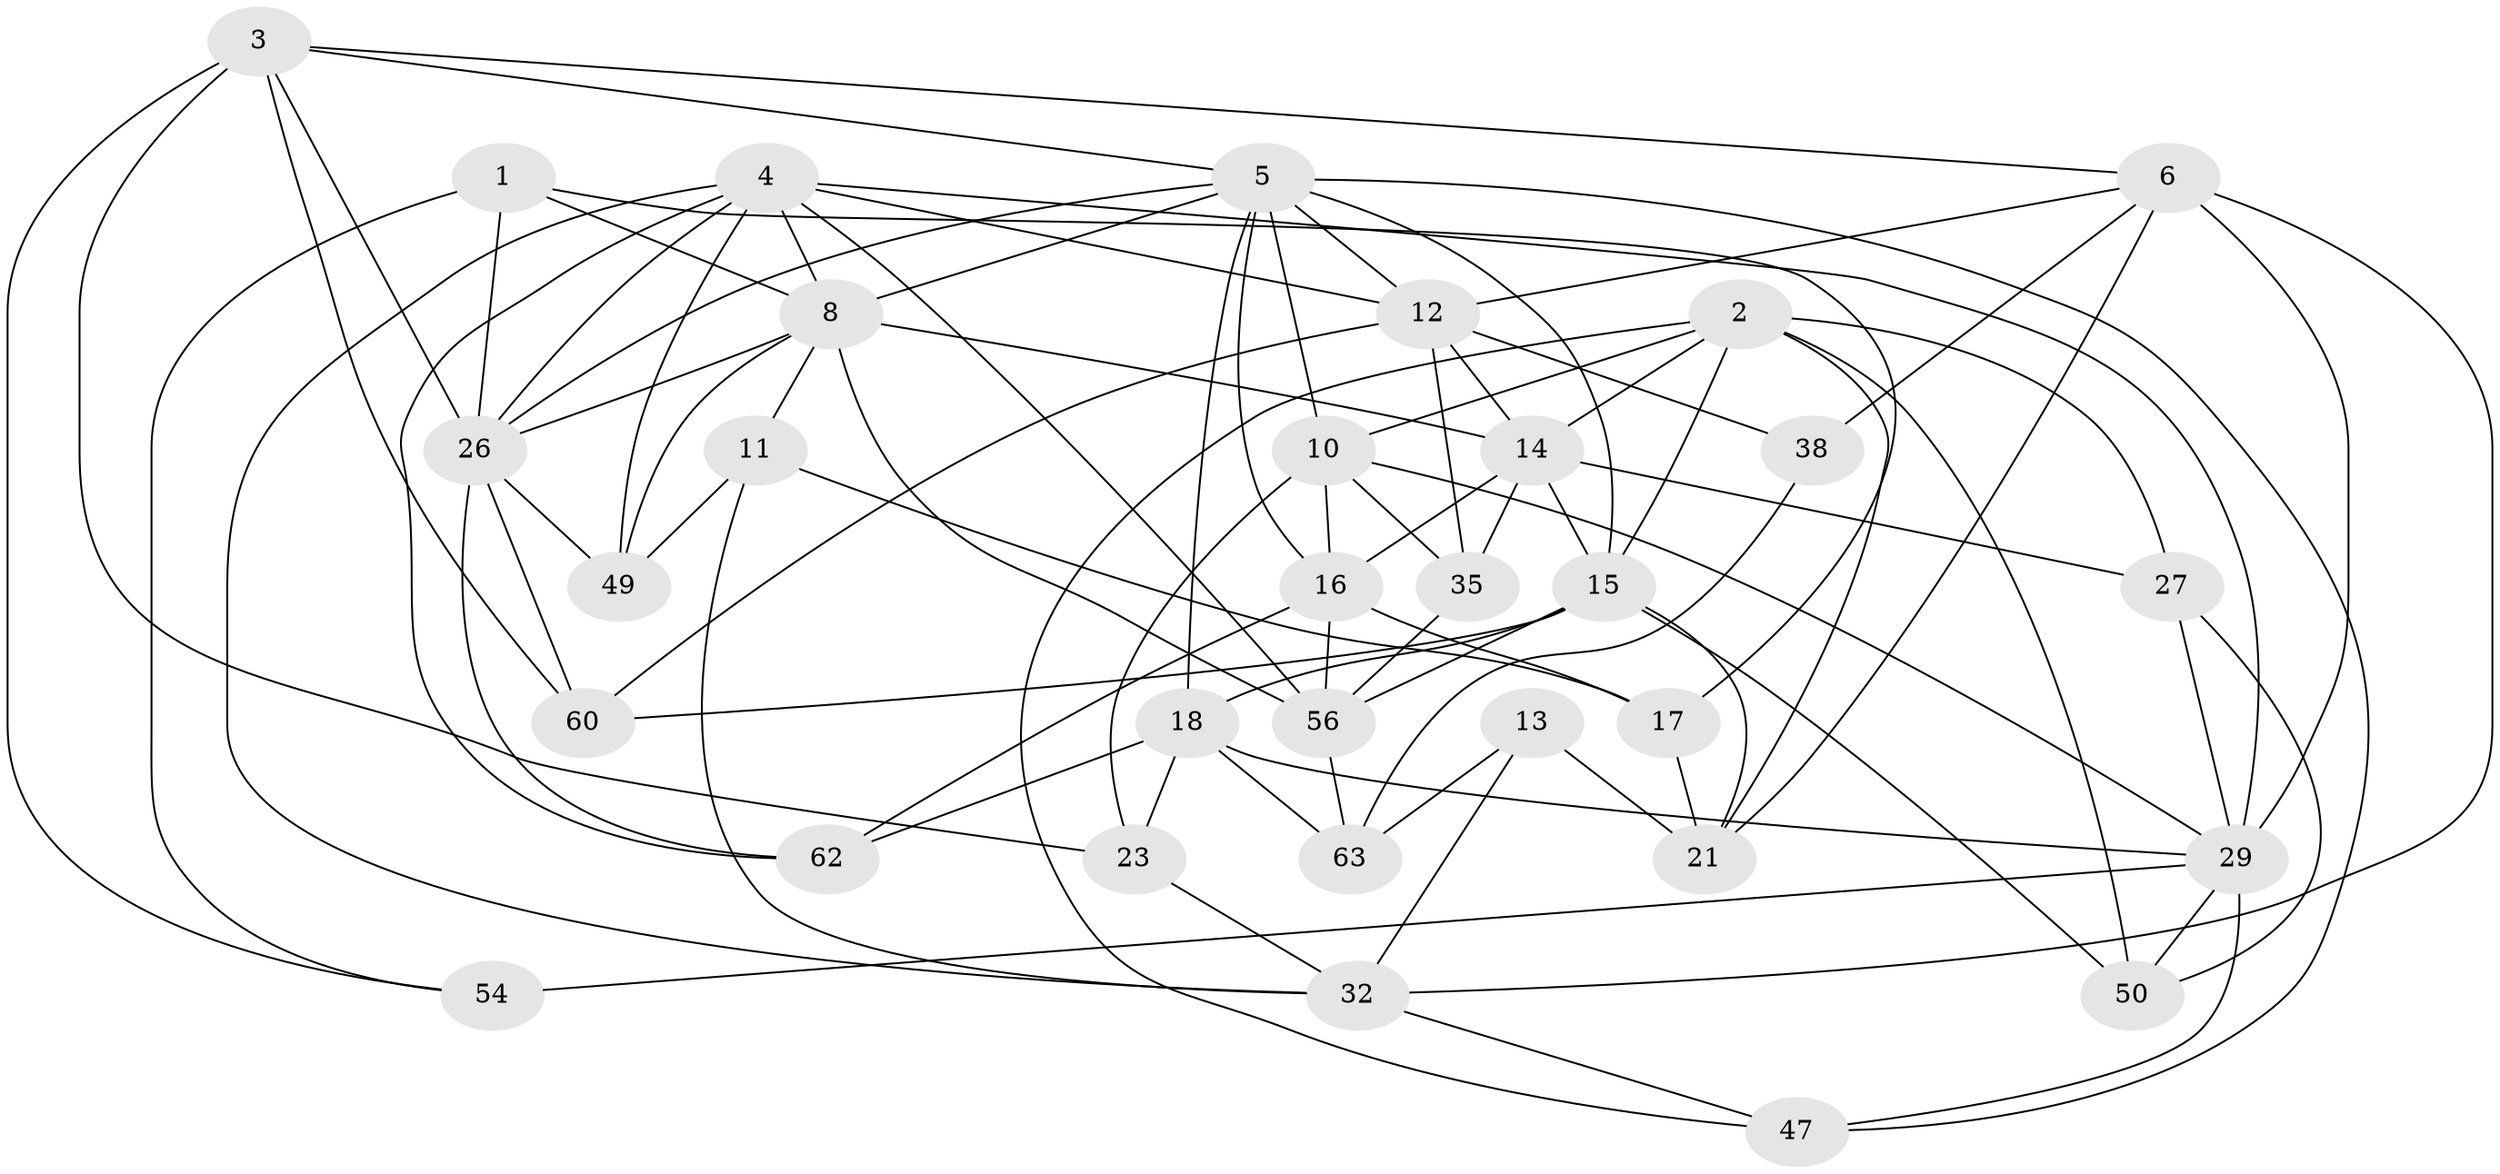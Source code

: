 // original degree distribution, {4: 1.0}
// Generated by graph-tools (version 1.1) at 2025/20/03/04/25 18:20:46]
// undirected, 32 vertices, 87 edges
graph export_dot {
graph [start="1"]
  node [color=gray90,style=filled];
  1;
  2 [super="+24"];
  3 [super="+42"];
  4 [super="+44"];
  5 [super="+64+9+39"];
  6 [super="+7"];
  8 [super="+34"];
  10 [super="+19"];
  11;
  12 [super="+22+25"];
  13;
  14 [super="+28"];
  15 [super="+36+48"];
  16 [super="+58"];
  17;
  18 [super="+52"];
  21 [super="+37"];
  23;
  26 [super="+51+31"];
  27;
  29 [super="+55+45+30"];
  32 [super="+33"];
  35 [super="+40"];
  38;
  47;
  49;
  50;
  54;
  56 [super="+59"];
  60;
  62;
  63;
  1 -- 17;
  1 -- 26;
  1 -- 54;
  1 -- 8;
  2 -- 21;
  2 -- 14 [weight=2];
  2 -- 10;
  2 -- 50;
  2 -- 27;
  2 -- 47;
  2 -- 15;
  3 -- 5;
  3 -- 26;
  3 -- 6;
  3 -- 60;
  3 -- 54;
  3 -- 23;
  4 -- 62;
  4 -- 26;
  4 -- 8;
  4 -- 32;
  4 -- 49;
  4 -- 56;
  4 -- 12;
  4 -- 29;
  5 -- 10;
  5 -- 12 [weight=2];
  5 -- 47;
  5 -- 18;
  5 -- 16;
  5 -- 26;
  5 -- 15;
  5 -- 8;
  6 -- 38 [weight=2];
  6 -- 32;
  6 -- 29 [weight=2];
  6 -- 12;
  6 -- 21;
  8 -- 49;
  8 -- 14;
  8 -- 56;
  8 -- 26;
  8 -- 11;
  10 -- 23;
  10 -- 16;
  10 -- 35;
  10 -- 29;
  11 -- 49;
  11 -- 17;
  11 -- 32;
  12 -- 38;
  12 -- 35 [weight=3];
  12 -- 60;
  12 -- 14;
  13 -- 21 [weight=2];
  13 -- 63;
  13 -- 32;
  14 -- 27;
  14 -- 16;
  14 -- 35;
  14 -- 15;
  15 -- 18;
  15 -- 50;
  15 -- 21;
  15 -- 60;
  15 -- 56;
  16 -- 62;
  16 -- 56;
  16 -- 17;
  17 -- 21;
  18 -- 23;
  18 -- 63;
  18 -- 62;
  18 -- 29;
  23 -- 32;
  26 -- 60;
  26 -- 62;
  26 -- 49;
  27 -- 50;
  27 -- 29;
  29 -- 54 [weight=2];
  29 -- 47;
  29 -- 50;
  32 -- 47;
  35 -- 56;
  38 -- 63;
  56 -- 63;
}
